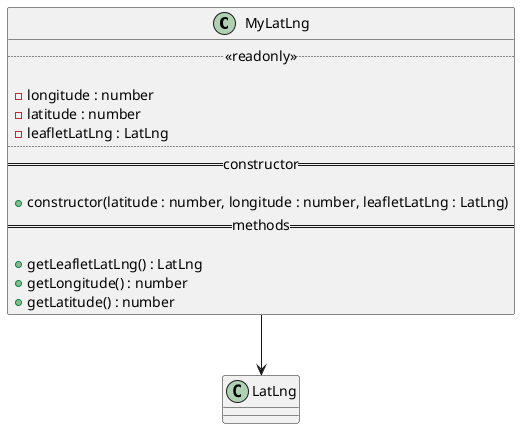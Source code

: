 @startuml MyLatLng Diagram
class MyLatLng {
  ..<<readonly>>..

  - longitude : number
  - latitude : number
  - leafletLatLng : LatLng
  ....
  ==constructor==

  + constructor(latitude : number, longitude : number, leafletLatLng : LatLng)
  ==methods==

  + getLeafletLatLng() : LatLng
  + getLongitude() : number
  + getLatitude() : number
}

MyLatLng --> LatLng
@enduml
